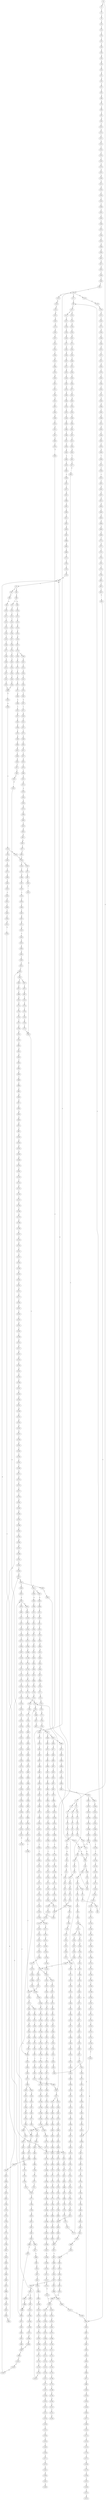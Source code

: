 strict digraph  {
	S0 -> S1 [ label = A ];
	S0 -> S2 [ label = C ];
	S1 -> S3 [ label = C ];
	S2 -> S4 [ label = T ];
	S2 -> S5 [ label = G ];
	S3 -> S6 [ label = C ];
	S4 -> S7 [ label = G ];
	S5 -> S8 [ label = G ];
	S5 -> S9 [ label = T ];
	S6 -> S10 [ label = T ];
	S7 -> S11 [ label = T ];
	S8 -> S12 [ label = T ];
	S9 -> S13 [ label = T ];
	S10 -> S14 [ label = T ];
	S11 -> S15 [ label = C ];
	S12 -> S16 [ label = C ];
	S13 -> S17 [ label = C ];
	S14 -> S18 [ label = T ];
	S15 -> S19 [ label = C ];
	S16 -> S20 [ label = C ];
	S17 -> S21 [ label = C ];
	S18 -> S22 [ label = T ];
	S19 -> S23 [ label = T ];
	S20 -> S24 [ label = T ];
	S21 -> S25 [ label = T ];
	S22 -> S26 [ label = T ];
	S23 -> S27 [ label = T ];
	S24 -> S28 [ label = T ];
	S25 -> S29 [ label = T ];
	S26 -> S30 [ label = G ];
	S27 -> S31 [ label = G ];
	S28 -> S32 [ label = G ];
	S29 -> S33 [ label = A ];
	S30 -> S34 [ label = A ];
	S31 -> S35 [ label = A ];
	S31 -> S36 [ label = T ];
	S32 -> S37 [ label = A ];
	S33 -> S38 [ label = A ];
	S34 -> S39 [ label = A ];
	S35 -> S40 [ label = A ];
	S36 -> S41 [ label = A ];
	S37 -> S40 [ label = A ];
	S38 -> S42 [ label = A ];
	S39 -> S43 [ label = C ];
	S40 -> S44 [ label = C ];
	S41 -> S45 [ label = G ];
	S42 -> S46 [ label = C ];
	S43 -> S47 [ label = A ];
	S44 -> S48 [ label = T ];
	S44 -> S49 [ label = A ];
	S45 -> S50 [ label = G ];
	S46 -> S51 [ label = A ];
	S47 -> S52 [ label = G ];
	S48 -> S53 [ label = T ];
	S49 -> S54 [ label = G ];
	S50 -> S55 [ label = A ];
	S51 -> S56 [ label = G ];
	S52 -> S57 [ label = T ];
	S53 -> S58 [ label = C ];
	S54 -> S59 [ label = G ];
	S55 -> S60 [ label = G ];
	S56 -> S61 [ label = G ];
	S57 -> S62 [ label = T ];
	S58 -> S63 [ label = A ];
	S59 -> S64 [ label = G ];
	S59 -> S65 [ label = T ];
	S60 -> S66 [ label = A ];
	S61 -> S67 [ label = T ];
	S62 -> S68 [ label = G ];
	S63 -> S69 [ label = A ];
	S64 -> S70 [ label = T ];
	S65 -> S71 [ label = C ];
	S66 -> S72 [ label = G ];
	S67 -> S73 [ label = C ];
	S68 -> S74 [ label = A ];
	S69 -> S75 [ label = C ];
	S70 -> S76 [ label = C ];
	S71 -> S77 [ label = C ];
	S72 -> S78 [ label = G ];
	S73 -> S79 [ label = T ];
	S74 -> S80 [ label = C ];
	S75 -> S81 [ label = C ];
	S75 -> S82 [ label = T ];
	S76 -> S83 [ label = C ];
	S77 -> S84 [ label = C ];
	S78 -> S85 [ label = T ];
	S79 -> S86 [ label = C ];
	S80 -> S87 [ label = T ];
	S81 -> S88 [ label = G ];
	S82 -> S89 [ label = G ];
	S83 -> S90 [ label = G ];
	S84 -> S91 [ label = T ];
	S85 -> S92 [ label = C ];
	S86 -> S93 [ label = T ];
	S87 -> S94 [ label = G ];
	S88 -> S95 [ label = G ];
	S89 -> S96 [ label = G ];
	S89 -> S97 [ label = C ];
	S90 -> S98 [ label = C ];
	S91 -> S99 [ label = T ];
	S92 -> S100 [ label = C ];
	S93 -> S101 [ label = C ];
	S94 -> S102 [ label = T ];
	S95 -> S103 [ label = C ];
	S96 -> S104 [ label = C ];
	S97 -> S105 [ label = C ];
	S98 -> S106 [ label = C ];
	S99 -> S107 [ label = C ];
	S100 -> S108 [ label = C ];
	S101 -> S109 [ label = C ];
	S102 -> S110 [ label = A ];
	S103 -> S111 [ label = C ];
	S104 -> S112 [ label = C ];
	S105 -> S113 [ label = C ];
	S106 -> S114 [ label = G ];
	S107 -> S115 [ label = T ];
	S107 -> S116 [ label = G ];
	S108 -> S117 [ label = T ];
	S108 -> S118 [ label = A ];
	S108 -> S119 [ label = G ];
	S109 -> S120 [ label = G ];
	S110 -> S121 [ label = C ];
	S111 -> S122 [ label = C ];
	S112 -> S123 [ label = C ];
	S113 -> S124 [ label = T ];
	S114 -> S125 [ label = C ];
	S114 -> S126 [ label = G ];
	S115 -> S127 [ label = C ];
	S116 -> S128 [ label = C ];
	S117 -> S99 [ label = T ];
	S118 -> S129 [ label = G ];
	S119 -> S130 [ label = G ];
	S120 -> S131 [ label = T ];
	S121 -> S132 [ label = A ];
	S122 -> S133 [ label = A ];
	S123 -> S134 [ label = A ];
	S124 -> S135 [ label = A ];
	S125 -> S136 [ label = A ];
	S126 -> S137 [ label = A ];
	S127 -> S138 [ label = G ];
	S128 -> S139 [ label = A ];
	S129 -> S140 [ label = A ];
	S130 -> S141 [ label = A ];
	S131 -> S142 [ label = A ];
	S132 -> S143 [ label = C ];
	S133 -> S144 [ label = G ];
	S134 -> S145 [ label = G ];
	S135 -> S146 [ label = G ];
	S136 -> S147 [ label = C ];
	S137 -> S148 [ label = A ];
	S138 -> S149 [ label = T ];
	S139 -> S150 [ label = C ];
	S140 -> S151 [ label = G ];
	S141 -> S152 [ label = G ];
	S142 -> S153 [ label = C ];
	S143 -> S154 [ label = T ];
	S144 -> S155 [ label = T ];
	S145 -> S156 [ label = G ];
	S146 -> S157 [ label = G ];
	S147 -> S158 [ label = G ];
	S148 -> S159 [ label = C ];
	S149 -> S160 [ label = A ];
	S150 -> S161 [ label = G ];
	S151 -> S162 [ label = C ];
	S152 -> S163 [ label = G ];
	S153 -> S164 [ label = A ];
	S154 -> S165 [ label = T ];
	S155 -> S166 [ label = T ];
	S156 -> S167 [ label = T ];
	S157 -> S168 [ label = T ];
	S158 -> S169 [ label = C ];
	S159 -> S170 [ label = T ];
	S160 -> S171 [ label = C ];
	S161 -> S172 [ label = T ];
	S162 -> S173 [ label = C ];
	S163 -> S174 [ label = C ];
	S164 -> S175 [ label = T ];
	S165 -> S176 [ label = G ];
	S166 -> S177 [ label = G ];
	S167 -> S178 [ label = G ];
	S168 -> S179 [ label = G ];
	S169 -> S180 [ label = G ];
	S170 -> S181 [ label = G ];
	S171 -> S182 [ label = G ];
	S172 -> S183 [ label = G ];
	S173 -> S184 [ label = A ];
	S174 -> S185 [ label = G ];
	S175 -> S186 [ label = G ];
	S176 -> S187 [ label = G ];
	S177 -> S188 [ label = T ];
	S178 -> S189 [ label = C ];
	S178 -> S190 [ label = G ];
	S179 -> S191 [ label = T ];
	S180 -> S192 [ label = C ];
	S181 -> S193 [ label = C ];
	S182 -> S194 [ label = G ];
	S183 -> S195 [ label = G ];
	S184 -> S196 [ label = C ];
	S185 -> S197 [ label = T ];
	S186 -> S198 [ label = G ];
	S187 -> S199 [ label = A ];
	S188 -> S200 [ label = G ];
	S189 -> S201 [ label = G ];
	S190 -> S202 [ label = G ];
	S191 -> S203 [ label = G ];
	S192 -> S204 [ label = A ];
	S192 -> S205 [ label = G ];
	S193 -> S206 [ label = A ];
	S194 -> S207 [ label = C ];
	S195 -> S208 [ label = C ];
	S196 -> S209 [ label = G ];
	S197 -> S210 [ label = G ];
	S198 -> S211 [ label = C ];
	S199 -> S212 [ label = G ];
	S200 -> S213 [ label = C ];
	S201 -> S214 [ label = C ];
	S202 -> S215 [ label = C ];
	S203 -> S216 [ label = C ];
	S204 -> S217 [ label = G ];
	S205 -> S218 [ label = C ];
	S205 -> S219 [ label = G ];
	S206 -> S220 [ label = A ];
	S207 -> S221 [ label = T ];
	S208 -> S222 [ label = G ];
	S209 -> S223 [ label = G ];
	S210 -> S224 [ label = G ];
	S211 -> S225 [ label = G ];
	S212 -> S226 [ label = A ];
	S213 -> S227 [ label = G ];
	S214 -> S228 [ label = G ];
	S215 -> S229 [ label = T ];
	S216 -> S230 [ label = G ];
	S217 -> S231 [ label = C ];
	S218 -> S232 [ label = G ];
	S219 -> S233 [ label = C ];
	S220 -> S234 [ label = C ];
	S221 -> S235 [ label = A ];
	S222 -> S236 [ label = T ];
	S223 -> S237 [ label = T ];
	S224 -> S238 [ label = T ];
	S225 -> S239 [ label = C ];
	S226 -> S240 [ label = C ];
	S227 -> S241 [ label = T ];
	S228 -> S242 [ label = T ];
	S229 -> S243 [ label = T ];
	S230 -> S244 [ label = T ];
	S231 -> S245 [ label = C ];
	S232 -> S246 [ label = T ];
	S233 -> S247 [ label = T ];
	S234 -> S248 [ label = C ];
	S235 -> S249 [ label = C ];
	S236 -> S250 [ label = C ];
	S237 -> S251 [ label = T ];
	S238 -> S252 [ label = A ];
	S239 -> S253 [ label = C ];
	S240 -> S254 [ label = C ];
	S241 -> S255 [ label = C ];
	S242 -> S256 [ label = C ];
	S243 -> S257 [ label = C ];
	S244 -> S258 [ label = C ];
	S245 -> S259 [ label = G ];
	S246 -> S260 [ label = C ];
	S247 -> S261 [ label = G ];
	S248 -> S262 [ label = A ];
	S249 -> S263 [ label = T ];
	S250 -> S264 [ label = C ];
	S251 -> S265 [ label = A ];
	S252 -> S266 [ label = T ];
	S253 -> S267 [ label = C ];
	S254 -> S268 [ label = C ];
	S255 -> S269 [ label = G ];
	S256 -> S270 [ label = G ];
	S257 -> S271 [ label = G ];
	S258 -> S269 [ label = G ];
	S259 -> S272 [ label = G ];
	S260 -> S273 [ label = G ];
	S261 -> S274 [ label = G ];
	S262 -> S275 [ label = G ];
	S263 -> S276 [ label = G ];
	S264 -> S277 [ label = C ];
	S265 -> S278 [ label = C ];
	S266 -> S279 [ label = G ];
	S267 -> S280 [ label = C ];
	S268 -> S281 [ label = C ];
	S269 -> S282 [ label = A ];
	S270 -> S283 [ label = T ];
	S271 -> S284 [ label = A ];
	S272 -> S285 [ label = C ];
	S272 -> S286 [ label = T ];
	S273 -> S287 [ label = A ];
	S274 -> S288 [ label = A ];
	S275 -> S289 [ label = A ];
	S276 -> S290 [ label = G ];
	S277 -> S291 [ label = C ];
	S278 -> S292 [ label = T ];
	S279 -> S293 [ label = A ];
	S280 -> S294 [ label = C ];
	S281 -> S295 [ label = C ];
	S282 -> S296 [ label = A ];
	S283 -> S297 [ label = G ];
	S284 -> S298 [ label = A ];
	S285 -> S299 [ label = A ];
	S286 -> S300 [ label = G ];
	S287 -> S301 [ label = C ];
	S288 -> S302 [ label = A ];
	S289 -> S303 [ label = A ];
	S290 -> S304 [ label = T ];
	S291 -> S305 [ label = A ];
	S292 -> S306 [ label = G ];
	S293 -> S307 [ label = G ];
	S294 -> S308 [ label = A ];
	S295 -> S309 [ label = C ];
	S296 -> S310 [ label = C ];
	S297 -> S311 [ label = C ];
	S298 -> S312 [ label = C ];
	S299 -> S313 [ label = C ];
	S300 -> S314 [ label = G ];
	S301 -> S315 [ label = G ];
	S302 -> S316 [ label = T ];
	S303 -> S317 [ label = C ];
	S304 -> S318 [ label = G ];
	S305 -> S319 [ label = C ];
	S306 -> S320 [ label = C ];
	S307 -> S321 [ label = C ];
	S308 -> S322 [ label = C ];
	S309 -> S323 [ label = T ];
	S310 -> S324 [ label = C ];
	S310 -> S325 [ label = A ];
	S311 -> S326 [ label = A ];
	S312 -> S327 [ label = A ];
	S313 -> S328 [ label = T ];
	S314 -> S329 [ label = A ];
	S315 -> S330 [ label = C ];
	S316 -> S331 [ label = G ];
	S317 -> S332 [ label = A ];
	S318 -> S333 [ label = C ];
	S319 -> S334 [ label = T ];
	S320 -> S335 [ label = A ];
	S321 -> S336 [ label = G ];
	S322 -> S337 [ label = T ];
	S323 -> S338 [ label = T ];
	S324 -> S339 [ label = T ];
	S325 -> S340 [ label = C ];
	S326 -> S341 [ label = T ];
	S327 -> S342 [ label = C ];
	S328 -> S343 [ label = T ];
	S329 -> S344 [ label = A ];
	S330 -> S345 [ label = G ];
	S331 -> S346 [ label = G ];
	S332 -> S347 [ label = G ];
	S333 -> S348 [ label = T ];
	S334 -> S349 [ label = T ];
	S335 -> S350 [ label = G ];
	S336 -> S351 [ label = G ];
	S337 -> S352 [ label = T ];
	S338 -> S353 [ label = C ];
	S339 -> S354 [ label = T ];
	S339 -> S355 [ label = G ];
	S340 -> S356 [ label = C ];
	S341 -> S357 [ label = C ];
	S342 -> S358 [ label = G ];
	S343 -> S359 [ label = C ];
	S344 -> S360 [ label = G ];
	S345 -> S361 [ label = C ];
	S346 -> S362 [ label = G ];
	S347 -> S363 [ label = C ];
	S348 -> S364 [ label = A ];
	S349 -> S365 [ label = G ];
	S350 -> S366 [ label = A ];
	S351 -> S367 [ label = T ];
	S352 -> S368 [ label = T ];
	S353 -> S369 [ label = A ];
	S354 -> S370 [ label = C ];
	S355 -> S371 [ label = T ];
	S356 -> S372 [ label = C ];
	S357 -> S373 [ label = C ];
	S358 -> S374 [ label = C ];
	S359 -> S375 [ label = A ];
	S360 -> S376 [ label = A ];
	S361 -> S377 [ label = C ];
	S362 -> S378 [ label = G ];
	S363 -> S379 [ label = C ];
	S364 -> S380 [ label = C ];
	S365 -> S381 [ label = A ];
	S366 -> S382 [ label = C ];
	S367 -> S383 [ label = C ];
	S368 -> S384 [ label = A ];
	S369 -> S385 [ label = G ];
	S370 -> S386 [ label = G ];
	S371 -> S387 [ label = C ];
	S372 -> S388 [ label = G ];
	S373 -> S389 [ label = G ];
	S374 -> S390 [ label = G ];
	S375 -> S391 [ label = G ];
	S376 -> S392 [ label = A ];
	S377 -> S393 [ label = T ];
	S378 -> S394 [ label = T ];
	S379 -> S395 [ label = G ];
	S380 -> S396 [ label = T ];
	S381 -> S397 [ label = G ];
	S382 -> S398 [ label = G ];
	S383 -> S399 [ label = G ];
	S384 -> S400 [ label = G ];
	S385 -> S401 [ label = A ];
	S386 -> S402 [ label = T ];
	S387 -> S403 [ label = G ];
	S388 -> S404 [ label = T ];
	S389 -> S405 [ label = C ];
	S390 -> S406 [ label = C ];
	S391 -> S407 [ label = C ];
	S392 -> S408 [ label = C ];
	S393 -> S409 [ label = C ];
	S394 -> S410 [ label = C ];
	S395 -> S411 [ label = T ];
	S396 -> S412 [ label = G ];
	S397 -> S413 [ label = C ];
	S398 -> S414 [ label = G ];
	S399 -> S415 [ label = C ];
	S400 -> S416 [ label = C ];
	S401 -> S417 [ label = G ];
	S402 -> S418 [ label = A ];
	S403 -> S419 [ label = C ];
	S404 -> S420 [ label = A ];
	S405 -> S421 [ label = A ];
	S406 -> S422 [ label = A ];
	S407 -> S423 [ label = C ];
	S408 -> S424 [ label = G ];
	S409 -> S425 [ label = G ];
	S410 -> S426 [ label = C ];
	S411 -> S427 [ label = C ];
	S412 -> S428 [ label = T ];
	S413 -> S429 [ label = C ];
	S414 -> S430 [ label = A ];
	S415 -> S431 [ label = A ];
	S416 -> S432 [ label = C ];
	S417 -> S433 [ label = G ];
	S418 -> S434 [ label = C ];
	S419 -> S435 [ label = G ];
	S420 -> S436 [ label = C ];
	S421 -> S437 [ label = C ];
	S422 -> S438 [ label = C ];
	S423 -> S439 [ label = G ];
	S424 -> S440 [ label = G ];
	S425 -> S441 [ label = G ];
	S426 -> S442 [ label = G ];
	S427 -> S443 [ label = C ];
	S428 -> S444 [ label = A ];
	S429 -> S445 [ label = G ];
	S430 -> S446 [ label = C ];
	S431 -> S447 [ label = C ];
	S432 -> S448 [ label = G ];
	S433 -> S449 [ label = T ];
	S434 -> S450 [ label = T ];
	S435 -> S451 [ label = C ];
	S436 -> S452 [ label = G ];
	S437 -> S453 [ label = G ];
	S438 -> S454 [ label = G ];
	S439 -> S455 [ label = C ];
	S440 -> S456 [ label = C ];
	S441 -> S457 [ label = G ];
	S442 -> S458 [ label = C ];
	S443 -> S459 [ label = T ];
	S444 -> S460 [ label = A ];
	S445 -> S461 [ label = C ];
	S446 -> S462 [ label = A ];
	S447 -> S463 [ label = G ];
	S448 -> S464 [ label = T ];
	S449 -> S465 [ label = C ];
	S450 -> S466 [ label = T ];
	S451 -> S467 [ label = G ];
	S451 -> S468 [ label = A ];
	S452 -> S469 [ label = T ];
	S453 -> S470 [ label = T ];
	S454 -> S471 [ label = T ];
	S455 -> S472 [ label = C ];
	S456 -> S473 [ label = A ];
	S457 -> S474 [ label = C ];
	S458 -> S106 [ label = C ];
	S459 -> S475 [ label = C ];
	S460 -> S476 [ label = C ];
	S461 -> S477 [ label = C ];
	S462 -> S478 [ label = C ];
	S463 -> S479 [ label = C ];
	S464 -> S480 [ label = C ];
	S465 -> S481 [ label = C ];
	S466 -> S482 [ label = C ];
	S467 -> S483 [ label = A ];
	S468 -> S484 [ label = A ];
	S469 -> S485 [ label = C ];
	S470 -> S486 [ label = C ];
	S471 -> S487 [ label = C ];
	S472 -> S488 [ label = C ];
	S473 -> S489 [ label = C ];
	S474 -> S490 [ label = T ];
	S475 -> S491 [ label = T ];
	S476 -> S492 [ label = A ];
	S477 -> S493 [ label = C ];
	S478 -> S494 [ label = A ];
	S479 -> S495 [ label = G ];
	S480 -> S496 [ label = C ];
	S481 -> S108 [ label = C ];
	S482 -> S497 [ label = A ];
	S483 -> S498 [ label = G ];
	S484 -> S499 [ label = C ];
	S485 -> S500 [ label = C ];
	S486 -> S501 [ label = G ];
	S487 -> S502 [ label = C ];
	S488 -> S503 [ label = C ];
	S489 -> S504 [ label = C ];
	S489 -> S505 [ label = T ];
	S490 -> S506 [ label = C ];
	S491 -> S507 [ label = G ];
	S492 -> S508 [ label = C ];
	S493 -> S503 [ label = C ];
	S494 -> S509 [ label = C ];
	S495 -> S192 [ label = C ];
	S496 -> S510 [ label = C ];
	S497 -> S511 [ label = A ];
	S498 -> S512 [ label = C ];
	S499 -> S513 [ label = C ];
	S500 -> S514 [ label = A ];
	S501 -> S515 [ label = A ];
	S502 -> S516 [ label = A ];
	S503 -> S517 [ label = T ];
	S504 -> S518 [ label = G ];
	S505 -> S519 [ label = G ];
	S506 -> S520 [ label = A ];
	S507 -> S521 [ label = T ];
	S508 -> S522 [ label = A ];
	S509 -> S523 [ label = C ];
	S510 -> S524 [ label = A ];
	S511 -> S525 [ label = G ];
	S512 -> S526 [ label = A ];
	S513 -> S527 [ label = C ];
	S514 -> S528 [ label = G ];
	S515 -> S529 [ label = G ];
	S516 -> S530 [ label = G ];
	S517 -> S531 [ label = T ];
	S517 -> S532 [ label = C ];
	S518 -> S533 [ label = G ];
	S519 -> S534 [ label = G ];
	S520 -> S535 [ label = C ];
	S521 -> S536 [ label = C ];
	S522 -> S537 [ label = C ];
	S523 -> S538 [ label = T ];
	S524 -> S539 [ label = C ];
	S525 -> S540 [ label = C ];
	S526 -> S541 [ label = G ];
	S527 -> S542 [ label = G ];
	S528 -> S543 [ label = C ];
	S529 -> S544 [ label = C ];
	S530 -> S543 [ label = C ];
	S531 -> S545 [ label = C ];
	S532 -> S546 [ label = C ];
	S533 -> S547 [ label = G ];
	S534 -> S548 [ label = G ];
	S535 -> S549 [ label = G ];
	S536 -> S550 [ label = G ];
	S537 -> S551 [ label = G ];
	S538 -> S552 [ label = C ];
	S539 -> S553 [ label = C ];
	S540 -> S554 [ label = G ];
	S541 -> S555 [ label = T ];
	S542 -> S556 [ label = T ];
	S543 -> S557 [ label = T ];
	S543 -> S558 [ label = G ];
	S544 -> S559 [ label = G ];
	S545 -> S560 [ label = A ];
	S546 -> S561 [ label = A ];
	S547 -> S562 [ label = A ];
	S548 -> S563 [ label = A ];
	S549 -> S564 [ label = T ];
	S550 -> S565 [ label = T ];
	S551 -> S566 [ label = C ];
	S552 -> S567 [ label = T ];
	S553 -> S568 [ label = A ];
	S554 -> S569 [ label = A ];
	S555 -> S570 [ label = G ];
	S556 -> S571 [ label = A ];
	S557 -> S572 [ label = T ];
	S558 -> S573 [ label = A ];
	S559 -> S574 [ label = A ];
	S560 -> S575 [ label = C ];
	S561 -> S576 [ label = C ];
	S562 -> S577 [ label = A ];
	S563 -> S578 [ label = A ];
	S564 -> S579 [ label = C ];
	S565 -> S580 [ label = G ];
	S566 -> S581 [ label = T ];
	S567 -> S582 [ label = A ];
	S568 -> S583 [ label = C ];
	S569 -> S584 [ label = G ];
	S570 -> S585 [ label = C ];
	S571 -> S586 [ label = C ];
	S572 -> S587 [ label = C ];
	S573 -> S588 [ label = G ];
	S574 -> S589 [ label = G ];
	S575 -> S590 [ label = G ];
	S576 -> S591 [ label = C ];
	S577 -> S592 [ label = T ];
	S578 -> S593 [ label = C ];
	S579 -> S594 [ label = C ];
	S580 -> S595 [ label = G ];
	S581 -> S596 [ label = C ];
	S582 -> S597 [ label = G ];
	S583 -> S598 [ label = C ];
	S584 -> S599 [ label = T ];
	S585 -> S600 [ label = A ];
	S586 -> S601 [ label = A ];
	S587 -> S602 [ label = A ];
	S588 -> S603 [ label = T ];
	S589 -> S604 [ label = T ];
	S590 -> S605 [ label = C ];
	S591 -> S606 [ label = C ];
	S592 -> S607 [ label = T ];
	S593 -> S608 [ label = T ];
	S594 -> S609 [ label = A ];
	S595 -> S610 [ label = T ];
	S596 -> S611 [ label = C ];
	S597 -> S612 [ label = A ];
	S598 -> S613 [ label = G ];
	S599 -> S614 [ label = C ];
	S600 -> S615 [ label = A ];
	S601 -> S616 [ label = G ];
	S602 -> S617 [ label = C ];
	S603 -> S618 [ label = C ];
	S604 -> S619 [ label = C ];
	S605 -> S620 [ label = T ];
	S606 -> S621 [ label = G ];
	S607 -> S622 [ label = G ];
	S608 -> S623 [ label = G ];
	S609 -> S530 [ label = G ];
	S610 -> S624 [ label = A ];
	S611 -> S625 [ label = T ];
	S612 -> S626 [ label = A ];
	S613 -> S627 [ label = A ];
	S614 -> S628 [ label = C ];
	S615 -> S629 [ label = C ];
	S616 -> S630 [ label = C ];
	S617 -> S631 [ label = G ];
	S618 -> S628 [ label = C ];
	S618 -> S632 [ label = T ];
	S619 -> S633 [ label = G ];
	S620 -> S634 [ label = C ];
	S621 -> S635 [ label = C ];
	S622 -> S636 [ label = A ];
	S623 -> S637 [ label = G ];
	S624 -> S638 [ label = C ];
	S625 -> S639 [ label = A ];
	S626 -> S640 [ label = C ];
	S627 -> S641 [ label = T ];
	S628 -> S642 [ label = C ];
	S629 -> S643 [ label = A ];
	S630 -> S644 [ label = A ];
	S631 -> S645 [ label = C ];
	S632 -> S646 [ label = C ];
	S633 -> S647 [ label = A ];
	S634 -> S648 [ label = C ];
	S635 -> S649 [ label = C ];
	S636 -> S650 [ label = A ];
	S637 -> S651 [ label = A ];
	S638 -> S652 [ label = C ];
	S639 -> S653 [ label = G ];
	S640 -> S654 [ label = G ];
	S641 -> S655 [ label = C ];
	S642 -> S656 [ label = T ];
	S642 -> S657 [ label = G ];
	S643 -> S658 [ label = G ];
	S644 -> S659 [ label = G ];
	S645 -> S660 [ label = C ];
	S646 -> S661 [ label = G ];
	S647 -> S662 [ label = A ];
	S648 -> S663 [ label = G ];
	S649 -> S664 [ label = G ];
	S650 -> S665 [ label = C ];
	S651 -> S666 [ label = C ];
	S652 -> S667 [ label = G ];
	S653 -> S668 [ label = A ];
	S654 -> S669 [ label = A ];
	S655 -> S670 [ label = G ];
	S656 -> S671 [ label = C ];
	S657 -> S672 [ label = C ];
	S658 -> S673 [ label = C ];
	S659 -> S674 [ label = G ];
	S660 -> S675 [ label = C ];
	S661 -> S676 [ label = T ];
	S662 -> S677 [ label = C ];
	S663 -> S678 [ label = G ];
	S664 -> S679 [ label = G ];
	S665 -> S680 [ label = C ];
	S666 -> S681 [ label = C ];
	S667 -> S682 [ label = G ];
	S668 -> S683 [ label = A ];
	S669 -> S684 [ label = G ];
	S670 -> S685 [ label = G ];
	S671 -> S686 [ label = C ];
	S672 -> S687 [ label = C ];
	S673 -> S688 [ label = T ];
	S674 -> S689 [ label = T ];
	S675 -> S690 [ label = T ];
	S676 -> S691 [ label = C ];
	S677 -> S692 [ label = C ];
	S678 -> S693 [ label = T ];
	S679 -> S694 [ label = T ];
	S680 -> S695 [ label = C ];
	S681 -> S696 [ label = C ];
	S682 -> S697 [ label = T ];
	S683 -> S698 [ label = C ];
	S684 -> S699 [ label = G ];
	S685 -> S700 [ label = T ];
	S686 -> S701 [ label = G ];
	S687 -> S702 [ label = T ];
	S688 -> S703 [ label = A ];
	S689 -> S704 [ label = G ];
	S690 -> S705 [ label = T ];
	S691 -> S706 [ label = T ];
	S692 -> S339 [ label = T ];
	S693 -> S707 [ label = T ];
	S694 -> S708 [ label = C ];
	S695 -> S709 [ label = G ];
	S696 -> S710 [ label = G ];
	S697 -> S711 [ label = G ];
	S698 -> S712 [ label = T ];
	S699 -> S713 [ label = T ];
	S700 -> S714 [ label = T ];
	S701 -> S715 [ label = G ];
	S702 -> S716 [ label = G ];
	S703 -> S717 [ label = C ];
	S704 -> S718 [ label = C ];
	S705 -> S719 [ label = C ];
	S706 -> S720 [ label = G ];
	S707 -> S721 [ label = G ];
	S708 -> S722 [ label = C ];
	S709 -> S723 [ label = T ];
	S710 -> S724 [ label = T ];
	S711 -> S725 [ label = G ];
	S712 -> S726 [ label = T ];
	S713 -> S727 [ label = G ];
	S714 -> S728 [ label = C ];
	S715 -> S729 [ label = T ];
	S716 -> S730 [ label = T ];
	S717 -> S731 [ label = G ];
	S718 -> S732 [ label = A ];
	S719 -> S733 [ label = A ];
	S720 -> S734 [ label = T ];
	S721 -> S735 [ label = C ];
	S722 -> S736 [ label = C ];
	S723 -> S737 [ label = C ];
	S724 -> S738 [ label = C ];
	S725 -> S739 [ label = T ];
	S726 -> S740 [ label = C ];
	S727 -> S741 [ label = T ];
	S728 -> S742 [ label = C ];
	S729 -> S743 [ label = C ];
	S730 -> S744 [ label = C ];
	S731 -> S745 [ label = A ];
	S732 -> S746 [ label = C ];
	S733 -> S747 [ label = T ];
	S734 -> S748 [ label = T ];
	S735 -> S749 [ label = A ];
	S736 -> S750 [ label = A ];
	S737 -> S751 [ label = T ];
	S738 -> S752 [ label = T ];
	S739 -> S753 [ label = T ];
	S740 -> S754 [ label = A ];
	S741 -> S755 [ label = C ];
	S742 -> S756 [ label = A ];
	S743 -> S757 [ label = T ];
	S744 -> S758 [ label = G ];
	S745 -> S759 [ label = G ];
	S746 -> S760 [ label = G ];
	S747 -> S761 [ label = C ];
	S748 -> S762 [ label = C ];
	S749 -> S763 [ label = C ];
	S750 -> S764 [ label = G ];
	S751 -> S765 [ label = C ];
	S752 -> S765 [ label = C ];
	S753 -> S766 [ label = A ];
	S754 -> S69 [ label = A ];
	S755 -> S767 [ label = C ];
	S756 -> S768 [ label = G ];
	S757 -> S769 [ label = G ];
	S758 -> S770 [ label = C ];
	S759 -> S771 [ label = A ];
	S760 -> S772 [ label = C ];
	S761 -> S773 [ label = C ];
	S762 -> S774 [ label = C ];
	S763 -> S775 [ label = T ];
	S764 -> S776 [ label = T ];
	S765 -> S777 [ label = G ];
	S766 -> S778 [ label = G ];
	S767 -> S779 [ label = C ];
	S768 -> S780 [ label = T ];
	S769 -> S781 [ label = G ];
	S770 -> S435 [ label = G ];
	S771 -> S782 [ label = A ];
	S772 -> S783 [ label = G ];
	S773 -> S784 [ label = A ];
	S774 -> S785 [ label = G ];
	S775 -> S786 [ label = G ];
	S776 -> S787 [ label = G ];
	S777 -> S788 [ label = G ];
	S778 -> S789 [ label = A ];
	S779 -> S790 [ label = T ];
	S780 -> S791 [ label = G ];
	S781 -> S792 [ label = A ];
	S782 -> S793 [ label = C ];
	S783 -> S794 [ label = G ];
	S784 -> S795 [ label = G ];
	S785 -> S796 [ label = T ];
	S786 -> S797 [ label = G ];
	S787 -> S798 [ label = G ];
	S788 -> S799 [ label = C ];
	S789 -> S800 [ label = A ];
	S790 -> S801 [ label = G ];
	S791 -> S802 [ label = G ];
	S792 -> S803 [ label = G ];
	S793 -> S804 [ label = T ];
	S794 -> S805 [ label = T ];
	S795 -> S806 [ label = A ];
	S796 -> S807 [ label = G ];
	S797 -> S808 [ label = T ];
	S798 -> S809 [ label = T ];
	S799 -> S810 [ label = A ];
	S800 -> S811 [ label = G ];
	S801 -> S812 [ label = T ];
	S802 -> S813 [ label = T ];
	S803 -> S814 [ label = G ];
	S804 -> S815 [ label = G ];
	S805 -> S816 [ label = G ];
	S806 -> S817 [ label = A ];
	S807 -> S818 [ label = G ];
	S808 -> S819 [ label = C ];
	S809 -> S820 [ label = C ];
	S810 -> S821 [ label = C ];
	S811 -> S822 [ label = G ];
	S812 -> S823 [ label = C ];
	S813 -> S820 [ label = C ];
	S814 -> S824 [ label = G ];
	S815 -> S825 [ label = G ];
	S816 -> S826 [ label = C ];
	S817 -> S827 [ label = C ];
	S818 -> S828 [ label = C ];
	S819 -> S829 [ label = G ];
	S820 -> S830 [ label = G ];
	S821 -> S831 [ label = C ];
	S822 -> S832 [ label = G ];
	S823 -> S833 [ label = C ];
	S824 -> S834 [ label = T ];
	S825 -> S835 [ label = C ];
	S826 -> S836 [ label = C ];
	S827 -> S837 [ label = C ];
	S828 -> S838 [ label = C ];
	S829 -> S839 [ label = T ];
	S830 -> S840 [ label = T ];
	S831 -> S841 [ label = G ];
	S832 -> S842 [ label = G ];
	S833 -> S843 [ label = T ];
	S834 -> S844 [ label = G ];
	S835 -> S845 [ label = G ];
	S836 -> S846 [ label = G ];
	S837 -> S847 [ label = A ];
	S837 -> S848 [ label = G ];
	S838 -> S849 [ label = C ];
	S839 -> S850 [ label = C ];
	S840 -> S851 [ label = C ];
	S841 -> S852 [ label = A ];
	S842 -> S853 [ label = G ];
	S843 -> S854 [ label = A ];
	S843 -> S855 [ label = T ];
	S844 -> S856 [ label = T ];
	S845 -> S857 [ label = C ];
	S846 -> S858 [ label = C ];
	S847 -> S859 [ label = G ];
	S847 -> S860 [ label = C ];
	S848 -> S861 [ label = G ];
	S849 -> S862 [ label = G ];
	S850 -> S863 [ label = C ];
	S851 -> S863 [ label = C ];
	S852 -> S864 [ label = G ];
	S852 -> S865 [ label = A ];
	S853 -> S866 [ label = T ];
	S854 -> S867 [ label = C ];
	S855 -> S31 [ label = G ];
	S856 -> S868 [ label = T ];
	S857 -> S869 [ label = A ];
	S858 -> S870 [ label = A ];
	S859 -> S871 [ label = A ];
	S860 -> S872 [ label = C ];
	S861 -> S873 [ label = A ];
	S862 -> S874 [ label = T ];
	S863 -> S875 [ label = G ];
	S864 -> S876 [ label = T ];
	S865 -> S877 [ label = T ];
	S866 -> S878 [ label = C ];
	S867 -> S879 [ label = T ];
	S868 -> S880 [ label = C ];
	S869 -> S881 [ label = G ];
	S870 -> S882 [ label = A ];
	S871 -> S883 [ label = C ];
	S872 -> S884 [ label = A ];
	S873 -> S885 [ label = C ];
	S874 -> S886 [ label = C ];
	S875 -> S887 [ label = T ];
	S876 -> S888 [ label = C ];
	S877 -> S889 [ label = G ];
	S878 -> S890 [ label = C ];
	S879 -> S891 [ label = A ];
	S880 -> S892 [ label = C ];
	S881 -> S893 [ label = C ];
	S882 -> S894 [ label = C ];
	S883 -> S895 [ label = T ];
	S884 -> S896 [ label = C ];
	S885 -> S897 [ label = G ];
	S886 -> S898 [ label = C ];
	S887 -> S899 [ label = C ];
	S888 -> S900 [ label = C ];
	S889 -> S901 [ label = T ];
	S890 -> S902 [ label = G ];
	S891 -> S903 [ label = C ];
	S892 -> S904 [ label = A ];
	S893 -> S905 [ label = G ];
	S894 -> S906 [ label = C ];
	S895 -> S907 [ label = C ];
	S896 -> S908 [ label = C ];
	S897 -> S909 [ label = C ];
	S898 -> S910 [ label = A ];
	S899 -> S911 [ label = A ];
	S900 -> S912 [ label = A ];
	S900 -> S913 [ label = T ];
	S901 -> S914 [ label = A ];
	S902 -> S915 [ label = T ];
	S903 -> S916 [ label = C ];
	S904 -> S917 [ label = G ];
	S905 -> S918 [ label = G ];
	S906 -> S919 [ label = A ];
	S907 -> S920 [ label = C ];
	S908 -> S921 [ label = C ];
	S909 -> S922 [ label = C ];
	S910 -> S923 [ label = G ];
	S911 -> S924 [ label = C ];
	S912 -> S925 [ label = G ];
	S913 -> S926 [ label = C ];
	S914 -> S927 [ label = G ];
	S915 -> S928 [ label = C ];
	S916 -> S929 [ label = A ];
	S917 -> S930 [ label = C ];
	S918 -> S931 [ label = G ];
	S919 -> S932 [ label = G ];
	S920 -> S933 [ label = C ];
	S921 -> S934 [ label = C ];
	S922 -> S935 [ label = C ];
	S923 -> S936 [ label = T ];
	S924 -> S937 [ label = C ];
	S925 -> S938 [ label = T ];
	S925 -> S939 [ label = C ];
	S926 -> S940 [ label = G ];
	S927 -> S941 [ label = T ];
	S928 -> S942 [ label = G ];
	S929 -> S943 [ label = G ];
	S930 -> S944 [ label = A ];
	S931 -> S945 [ label = T ];
	S932 -> S946 [ label = T ];
	S933 -> S947 [ label = A ];
	S934 -> S948 [ label = T ];
	S935 -> S949 [ label = A ];
	S936 -> S950 [ label = A ];
	S937 -> S951 [ label = C ];
	S937 -> S952 [ label = G ];
	S938 -> S953 [ label = A ];
	S939 -> S954 [ label = T ];
	S940 -> S955 [ label = A ];
	S941 -> S956 [ label = T ];
	S942 -> S957 [ label = G ];
	S943 -> S958 [ label = G ];
	S944 -> S959 [ label = G ];
	S945 -> S960 [ label = G ];
	S946 -> S961 [ label = C ];
	S947 -> S962 [ label = T ];
	S948 -> S963 [ label = T ];
	S949 -> S964 [ label = T ];
	S950 -> S965 [ label = G ];
	S951 -> S966 [ label = T ];
	S952 -> S967 [ label = A ];
	S953 -> S965 [ label = G ];
	S954 -> S572 [ label = T ];
	S955 -> S968 [ label = A ];
	S956 -> S969 [ label = T ];
	S957 -> S970 [ label = A ];
	S958 -> S971 [ label = A ];
	S959 -> S972 [ label = A ];
	S960 -> S973 [ label = C ];
	S961 -> S974 [ label = G ];
	S962 -> S975 [ label = C ];
	S963 -> S976 [ label = C ];
	S964 -> S977 [ label = C ];
	S965 -> S978 [ label = G ];
	S965 -> S979 [ label = C ];
	S966 -> S980 [ label = G ];
	S967 -> S981 [ label = A ];
	S967 -> S982 [ label = G ];
	S968 -> S983 [ label = C ];
	S969 -> S984 [ label = C ];
	S970 -> S985 [ label = A ];
	S971 -> S986 [ label = G ];
	S972 -> S987 [ label = T ];
	S973 -> S988 [ label = C ];
	S974 -> S989 [ label = C ];
	S975 -> S990 [ label = T ];
	S976 -> S991 [ label = C ];
	S976 -> S992 [ label = G ];
	S977 -> S993 [ label = G ];
	S978 -> S994 [ label = G ];
	S979 -> S995 [ label = T ];
	S980 -> S996 [ label = T ];
	S981 -> S997 [ label = T ];
	S982 -> S998 [ label = T ];
	S983 -> S999 [ label = T ];
	S984 -> S1000 [ label = A ];
	S985 -> S1001 [ label = C ];
	S986 -> S1002 [ label = A ];
	S987 -> S1003 [ label = A ];
	S988 -> S1004 [ label = G ];
	S989 -> S1005 [ label = G ];
	S990 -> S1006 [ label = G ];
	S991 -> S1007 [ label = T ];
	S992 -> S1008 [ label = A ];
	S993 -> S1009 [ label = T ];
	S994 -> S1010 [ label = T ];
	S995 -> S1011 [ label = C ];
	S996 -> S1012 [ label = C ];
	S997 -> S1013 [ label = C ];
	S998 -> S888 [ label = C ];
	S999 -> S1014 [ label = T ];
	S1000 -> S1015 [ label = C ];
	S1001 -> S1016 [ label = A ];
	S1001 -> S1017 [ label = T ];
	S1002 -> S1018 [ label = G ];
	S1003 -> S1019 [ label = A ];
	S1004 -> S1020 [ label = C ];
	S1005 -> S1021 [ label = C ];
	S1006 -> S1022 [ label = C ];
	S1007 -> S1023 [ label = G ];
	S1008 -> S1024 [ label = T ];
	S1009 -> S1025 [ label = C ];
	S1010 -> S1026 [ label = C ];
	S1011 -> S1027 [ label = C ];
	S1012 -> S1028 [ label = C ];
	S1013 -> S1029 [ label = C ];
	S1014 -> S1030 [ label = C ];
	S1015 -> S1031 [ label = T ];
	S1016 -> S1032 [ label = G ];
	S1017 -> S1033 [ label = A ];
	S1018 -> S1034 [ label = T ];
	S1019 -> S1035 [ label = A ];
	S1020 -> S1036 [ label = C ];
	S1021 -> S1037 [ label = A ];
	S1022 -> S1038 [ label = C ];
	S1023 -> S1039 [ label = T ];
	S1024 -> S1040 [ label = C ];
	S1025 -> S1041 [ label = C ];
	S1026 -> S1042 [ label = A ];
	S1027 -> S1043 [ label = A ];
	S1028 -> S843 [ label = T ];
	S1029 -> S1044 [ label = T ];
	S1030 -> S1045 [ label = A ];
	S1031 -> S1046 [ label = C ];
	S1032 -> S1047 [ label = G ];
	S1033 -> S1048 [ label = C ];
	S1034 -> S1049 [ label = C ];
	S1035 -> S1050 [ label = A ];
	S1036 -> S1051 [ label = G ];
	S1037 -> S1052 [ label = G ];
	S1038 -> S1053 [ label = A ];
	S1039 -> S1054 [ label = C ];
	S1040 -> S1055 [ label = G ];
	S1041 -> S1056 [ label = T ];
	S1042 -> S1057 [ label = C ];
	S1043 -> S1058 [ label = C ];
	S1044 -> S1059 [ label = C ];
	S1045 -> S69 [ label = A ];
	S1046 -> S1060 [ label = C ];
	S1047 -> S1061 [ label = A ];
	S1048 -> S1062 [ label = A ];
	S1049 -> S1063 [ label = A ];
	S1050 -> S1064 [ label = A ];
	S1051 -> S1065 [ label = G ];
	S1052 -> S1066 [ label = C ];
	S1053 -> S1067 [ label = G ];
	S1054 -> S1068 [ label = C ];
	S1055 -> S1069 [ label = T ];
	S1056 -> S1070 [ label = C ];
	S1057 -> S1071 [ label = T ];
	S1058 -> S1072 [ label = C ];
	S1059 -> S1073 [ label = G ];
	S1060 -> S1074 [ label = T ];
	S1061 -> S1075 [ label = A ];
	S1062 -> S1076 [ label = A ];
	S1063 -> S1077 [ label = G ];
	S1064 -> S1078 [ label = C ];
	S1065 -> S1079 [ label = T ];
	S1066 -> S245 [ label = C ];
	S1067 -> S1080 [ label = T ];
	S1068 -> S1081 [ label = T ];
	S1069 -> S1082 [ label = T ];
	S1070 -> S1083 [ label = T ];
	S1071 -> S1084 [ label = C ];
	S1072 -> S1085 [ label = G ];
	S1073 -> S1086 [ label = A ];
	S1074 -> S1087 [ label = T ];
	S1075 -> S1088 [ label = T ];
	S1076 -> S1089 [ label = C ];
	S1077 -> S1090 [ label = G ];
	S1078 -> S1091 [ label = T ];
	S1079 -> S1092 [ label = G ];
	S1080 -> S1093 [ label = C ];
	S1081 -> S855 [ label = T ];
	S1082 -> S1094 [ label = T ];
	S1083 -> S1095 [ label = T ];
	S1084 -> S1096 [ label = G ];
	S1085 -> S1097 [ label = G ];
	S1086 -> S1098 [ label = A ];
	S1087 -> S1099 [ label = T ];
	S1088 -> S1100 [ label = A ];
	S1089 -> S1101 [ label = G ];
	S1090 -> S1102 [ label = A ];
	S1091 -> S1103 [ label = T ];
	S1092 -> S1104 [ label = G ];
	S1093 -> S1105 [ label = G ];
	S1094 -> S1106 [ label = G ];
	S1095 -> S1107 [ label = C ];
	S1096 -> S1108 [ label = C ];
	S1097 -> S1109 [ label = A ];
	S1098 -> S983 [ label = C ];
	S1099 -> S1110 [ label = C ];
	S1100 -> S1111 [ label = G ];
	S1101 -> S1112 [ label = A ];
	S1102 -> S1113 [ label = C ];
	S1103 -> S1114 [ label = T ];
	S1104 -> S1115 [ label = T ];
	S1105 -> S1116 [ label = T ];
	S1106 -> S1117 [ label = T ];
	S1107 -> S1118 [ label = T ];
	S1108 -> S1119 [ label = T ];
	S1109 -> S1120 [ label = C ];
	S1110 -> S1121 [ label = A ];
	S1111 -> S1122 [ label = T ];
	S1112 -> S1123 [ label = A ];
	S1113 -> S1124 [ label = C ];
	S1114 -> S1125 [ label = G ];
	S1115 -> S1126 [ label = G ];
	S1116 -> S1127 [ label = A ];
	S1117 -> S1128 [ label = A ];
	S1118 -> S1129 [ label = C ];
	S1119 -> S1130 [ label = T ];
	S1120 -> S1131 [ label = G ];
	S1121 -> S1132 [ label = T ];
	S1122 -> S1133 [ label = C ];
	S1123 -> S1134 [ label = A ];
	S1124 -> S1135 [ label = A ];
	S1125 -> S1136 [ label = C ];
	S1126 -> S1137 [ label = G ];
	S1127 -> S1138 [ label = A ];
	S1128 -> S1139 [ label = G ];
	S1129 -> S1140 [ label = G ];
	S1130 -> S1141 [ label = C ];
	S1131 -> S1142 [ label = T ];
	S1132 -> S1143 [ label = C ];
	S1133 -> S1144 [ label = T ];
	S1134 -> S1145 [ label = A ];
	S1135 -> S1146 [ label = G ];
	S1136 -> S1147 [ label = C ];
	S1137 -> S1148 [ label = A ];
	S1138 -> S1149 [ label = G ];
	S1139 -> S1150 [ label = G ];
	S1140 -> S1151 [ label = G ];
	S1141 -> S1152 [ label = A ];
	S1142 -> S1153 [ label = C ];
	S1143 -> S1154 [ label = C ];
	S1144 -> S1155 [ label = C ];
	S1145 -> S1156 [ label = C ];
	S1146 -> S1157 [ label = T ];
	S1147 -> S1158 [ label = G ];
	S1148 -> S1159 [ label = A ];
	S1149 -> S1160 [ label = A ];
	S1150 -> S1161 [ label = A ];
	S1151 -> S1162 [ label = A ];
	S1152 -> S1163 [ label = T ];
	S1153 -> S1164 [ label = G ];
	S1154 -> S1165 [ label = A ];
	S1155 -> S1166 [ label = T ];
	S1156 -> S1167 [ label = A ];
	S1157 -> S1168 [ label = C ];
	S1158 -> S1169 [ label = T ];
	S1159 -> S1170 [ label = C ];
	S1160 -> S1171 [ label = C ];
	S1161 -> S1172 [ label = A ];
	S1162 -> S1173 [ label = G ];
	S1163 -> S1174 [ label = C ];
	S1164 -> S1175 [ label = T ];
	S1165 -> S795 [ label = G ];
	S1166 -> S1176 [ label = C ];
	S1167 -> S1177 [ label = G ];
	S1168 -> S1178 [ label = T ];
	S1169 -> S1179 [ label = A ];
	S1170 -> S1180 [ label = C ];
	S1171 -> S1181 [ label = G ];
	S1172 -> S1182 [ label = A ];
	S1173 -> S1183 [ label = A ];
	S1174 -> S1184 [ label = C ];
	S1175 -> S1185 [ label = G ];
	S1176 -> S1186 [ label = T ];
	S1177 -> S1187 [ label = A ];
	S1178 -> S1188 [ label = C ];
	S1179 -> S1189 [ label = G ];
	S1180 -> S1190 [ label = T ];
	S1181 -> S1191 [ label = G ];
	S1182 -> S1192 [ label = G ];
	S1183 -> S1193 [ label = G ];
	S1184 -> S784 [ label = A ];
	S1185 -> S1194 [ label = A ];
	S1186 -> S1195 [ label = G ];
	S1187 -> S1196 [ label = A ];
	S1188 -> S1197 [ label = T ];
	S1189 -> S1198 [ label = C ];
	S1190 -> S1199 [ label = C ];
	S1191 -> S1200 [ label = C ];
	S1192 -> S1201 [ label = G ];
	S1193 -> S1202 [ label = G ];
	S1194 -> S1203 [ label = C ];
	S1195 -> S1204 [ label = A ];
	S1196 -> S1205 [ label = G ];
	S1197 -> S1206 [ label = G ];
	S1198 -> S1207 [ label = C ];
	S1199 -> S1208 [ label = G ];
	S1200 -> S1209 [ label = T ];
	S1201 -> S1210 [ label = T ];
	S1202 -> S1211 [ label = T ];
	S1203 -> S1212 [ label = C ];
	S1204 -> S1213 [ label = G ];
	S1205 -> S1214 [ label = G ];
	S1206 -> S1215 [ label = T ];
	S1207 -> S1216 [ label = G ];
	S1208 -> S1217 [ label = G ];
	S1209 -> S1218 [ label = C ];
	S1210 -> S1219 [ label = C ];
	S1211 -> S92 [ label = C ];
	S1212 -> S1220 [ label = G ];
	S1213 -> S1221 [ label = T ];
	S1214 -> S1222 [ label = G ];
	S1215 -> S1223 [ label = A ];
	S1216 -> S1224 [ label = G ];
	S1217 -> S1225 [ label = C ];
	S1218 -> S1226 [ label = T ];
	S1219 -> S1227 [ label = C ];
	S1220 -> S1228 [ label = G ];
	S1221 -> S1229 [ label = A ];
	S1222 -> S1230 [ label = G ];
	S1224 -> S1231 [ label = T ];
	S1225 -> S1232 [ label = A ];
	S1226 -> S1233 [ label = C ];
	S1227 -> S1234 [ label = C ];
	S1228 -> S1235 [ label = T ];
	S1230 -> S1236 [ label = T ];
	S1231 -> S1237 [ label = G ];
	S1232 -> S1238 [ label = C ];
	S1233 -> S1239 [ label = G ];
	S1234 -> S1240 [ label = G ];
	S1235 -> S1241 [ label = C ];
	S1236 -> S1242 [ label = C ];
	S1237 -> S1243 [ label = A ];
	S1238 -> S1244 [ label = G ];
	S1239 -> S1245 [ label = A ];
	S1240 -> S1246 [ label = A ];
	S1241 -> S1247 [ label = G ];
	S1242 -> S1248 [ label = T ];
	S1243 -> S1249 [ label = C ];
	S1244 -> S1250 [ label = C ];
	S1245 -> S1251 [ label = A ];
	S1246 -> S1252 [ label = A ];
	S1247 -> S1253 [ label = C ];
	S1248 -> S1254 [ label = C ];
	S1249 -> S1255 [ label = G ];
	S1250 -> S1256 [ label = G ];
	S1251 -> S1257 [ label = G ];
	S1252 -> S1258 [ label = G ];
	S1253 -> S1259 [ label = G ];
	S1254 -> S1260 [ label = T ];
	S1255 -> S1261 [ label = T ];
	S1256 -> S1262 [ label = C ];
	S1257 -> S1263 [ label = T ];
	S1258 -> S1264 [ label = T ];
	S1259 -> S1265 [ label = T ];
	S1260 -> S1266 [ label = C ];
	S1261 -> S1267 [ label = G ];
	S1262 -> S205 [ label = G ];
	S1263 -> S1268 [ label = C ];
	S1264 -> S1269 [ label = C ];
	S1265 -> S1270 [ label = A ];
	S1266 -> S1271 [ label = G ];
	S1267 -> S1272 [ label = G ];
	S1268 -> S1273 [ label = G ];
	S1269 -> S1274 [ label = G ];
	S1270 -> S1275 [ label = G ];
	S1271 -> S1276 [ label = T ];
	S1272 -> S1277 [ label = G ];
	S1273 -> S1278 [ label = C ];
	S1274 -> S1279 [ label = A ];
	S1275 -> S1280 [ label = C ];
	S1276 -> S1281 [ label = G ];
	S1277 -> S1282 [ label = T ];
	S1278 -> S1283 [ label = G ];
	S1279 -> S1284 [ label = G ];
	S1280 -> S1285 [ label = C ];
	S1281 -> S1286 [ label = G ];
	S1282 -> S1287 [ label = A ];
	S1283 -> S1288 [ label = G ];
	S1284 -> S1289 [ label = G ];
	S1285 -> S1290 [ label = G ];
	S1286 -> S1291 [ label = T ];
	S1287 -> S1292 [ label = C ];
	S1288 -> S1293 [ label = C ];
	S1289 -> S1294 [ label = T ];
	S1290 -> S1295 [ label = C ];
	S1291 -> S1296 [ label = A ];
	S1292 -> S1297 [ label = T ];
	S1293 -> S1298 [ label = T ];
	S1294 -> S1299 [ label = A ];
	S1295 -> S1300 [ label = T ];
	S1297 -> S1301 [ label = A ];
	S1298 -> S1302 [ label = A ];
	S1299 -> S1303 [ label = T ];
	S1300 -> S1304 [ label = G ];
	S1301 -> S1305 [ label = T ];
	S1302 -> S1306 [ label = T ];
	S1303 -> S1307 [ label = A ];
	S1304 -> S1308 [ label = G ];
	S1305 -> S1309 [ label = T ];
	S1306 -> S1310 [ label = A ];
	S1307 -> S1311 [ label = A ];
	S1308 -> S1312 [ label = A ];
	S1309 -> S1313 [ label = G ];
	S1310 -> S1314 [ label = G ];
	S1311 -> S1315 [ label = G ];
	S1312 -> S1316 [ label = A ];
	S1313 -> S1317 [ label = G ];
	S1314 -> S1318 [ label = T ];
	S1315 -> S1319 [ label = T ];
	S1316 -> S1320 [ label = G ];
	S1317 -> S1321 [ label = A ];
	S1318 -> S1322 [ label = A ];
	S1319 -> S1323 [ label = C ];
	S1320 -> S1324 [ label = A ];
	S1321 -> S1325 [ label = A ];
	S1322 -> S1326 [ label = G ];
	S1323 -> S1327 [ label = G ];
	S1324 -> S1328 [ label = A ];
	S1325 -> S1329 [ label = C ];
	S1326 -> S1330 [ label = C ];
	S1327 -> S1331 [ label = T ];
	S1328 -> S408 [ label = C ];
	S1329 -> S1332 [ label = G ];
	S1330 -> S1333 [ label = C ];
	S1331 -> S1334 [ label = G ];
	S1332 -> S1335 [ label = G ];
	S1333 -> S1336 [ label = G ];
	S1334 -> S1337 [ label = G ];
	S1335 -> S1338 [ label = T ];
	S1336 -> S1339 [ label = A ];
	S1337 -> S1340 [ label = T ];
	S1338 -> S1341 [ label = A ];
	S1339 -> S1342 [ label = A ];
	S1340 -> S624 [ label = A ];
	S1341 -> S1343 [ label = C ];
	S1342 -> S1344 [ label = A ];
	S1343 -> S1345 [ label = G ];
	S1344 -> S1346 [ label = C ];
	S1345 -> S1347 [ label = A ];
	S1346 -> S1348 [ label = C ];
	S1347 -> S1349 [ label = A ];
	S1348 -> S1350 [ label = C ];
	S1349 -> S1351 [ label = G ];
	S1350 -> S1352 [ label = C ];
	S1351 -> S1353 [ label = A ];
	S1352 -> S1354 [ label = G ];
	S1353 -> S1355 [ label = A ];
	S1354 -> S1356 [ label = A ];
	S1355 -> S1357 [ label = G ];
	S1356 -> S1358 [ label = C ];
	S1357 -> S1359 [ label = T ];
	S1358 -> S1360 [ label = T ];
	S1359 -> S1361 [ label = G ];
	S1360 -> S1362 [ label = A ];
	S1361 -> S1363 [ label = T ];
	S1362 -> S1364 [ label = G ];
	S1363 -> S1365 [ label = C ];
	S1364 -> S1366 [ label = A ];
	S1365 -> S1367 [ label = C ];
	S1366 -> S1368 [ label = A ];
	S1367 -> S1369 [ label = T ];
	S1368 -> S1370 [ label = T ];
	S1369 -> S1371 [ label = G ];
	S1370 -> S1372 [ label = C ];
	S1371 -> S1373 [ label = G ];
	S1372 -> S1374 [ label = G ];
	S1373 -> S1375 [ label = C ];
	S1374 -> S1376 [ label = G ];
	S1375 -> S1377 [ label = C ];
	S1376 -> S1378 [ label = G ];
	S1377 -> S1379 [ label = T ];
	S1378 -> S1380 [ label = T ];
	S1379 -> S1381 [ label = G ];
	S1380 -> S1382 [ label = A ];
	S1381 -> S1383 [ label = G ];
	S1382 -> S1384 [ label = T ];
	S1383 -> S1385 [ label = G ];
	S1384 -> S1386 [ label = C ];
	S1385 -> S1387 [ label = T ];
	S1386 -> S1388 [ label = C ];
	S1387 -> S1389 [ label = C ];
	S1388 -> S1390 [ label = C ];
	S1389 -> S1391 [ label = C ];
	S1390 -> S1392 [ label = G ];
	S1391 -> S1393 [ label = C ];
	S1392 -> S1394 [ label = A ];
	S1393 -> S1395 [ label = G ];
	S1394 -> S1396 [ label = A ];
	S1395 -> S1397 [ label = A ];
	S1396 -> S1398 [ label = A ];
	S1397 -> S1399 [ label = G ];
	S1398 -> S1400 [ label = G ];
	S1399 -> S1401 [ label = T ];
	S1400 -> S1402 [ label = T ];
	S1401 -> S1403 [ label = C ];
	S1402 -> S1404 [ label = G ];
	S1403 -> S1405 [ label = C ];
	S1404 -> S1406 [ label = T ];
	S1405 -> S912 [ label = A ];
	S1406 -> S1407 [ label = C ];
	S1407 -> S1408 [ label = G ];
	S1408 -> S1409 [ label = T ];
	S1409 -> S1410 [ label = C ];
	S1410 -> S1411 [ label = G ];
	S1411 -> S1412 [ label = G ];
	S1412 -> S1413 [ label = A ];
	S1413 -> S1414 [ label = A ];
	S1414 -> S1001 [ label = C ];
}
